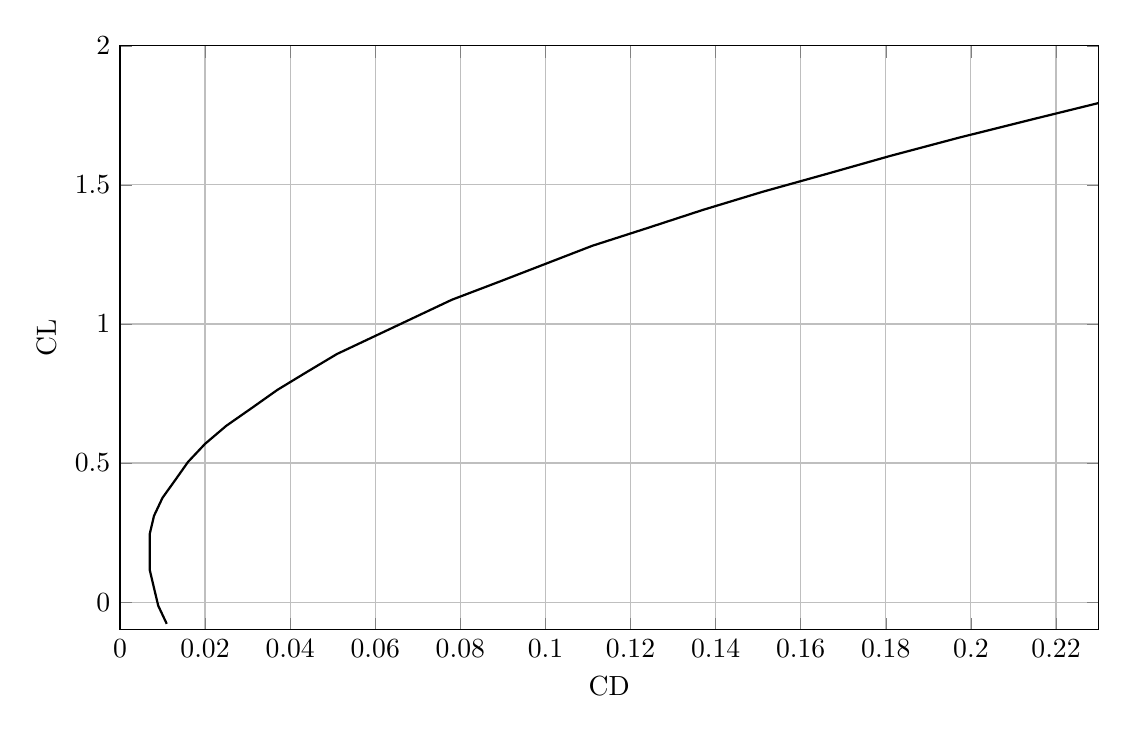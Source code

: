 %CD vs Alpha WING
\begin{tikzpicture}

\begin{axis}[
width=14.01cm,
height=9cm,
scaled ticks=false, tick label style={/pgf/number format/fixed},
xmin=0,
xmax=0.23,
xlabel={CD},
xmajorgrids,
ymin=-0.1,
ymax=2,
ylabel={CL},
ymajorgrids,
]

\addplot [
color=black,
thick
]
table[row sep=crcr]{
0.011	-0.078\\
0.009	-0.013\\
0.008	0.051\\
0.007	0.116\\
0.007	0.181\\
0.007	0.245\\
0.008	0.31\\
0.01	0.375\\
0.013	0.439\\
0.016	0.504\\
0.02	0.569\\
0.025	0.634\\
0.031	0.698\\
0.037	0.763\\
0.044	0.828\\
0.051	0.892\\
0.06	0.957\\
0.069	1.022\\
0.078	1.087\\
0.089	1.151\\
0.1	1.216\\
0.111	1.281\\
0.124	1.345\\
0.137	1.41\\
0.151	1.475\\
0.166	1.539\\
0.181	1.604\\
0.197	1.669\\
0.214	1.734\\
0.231	1.798\\
};
\end{axis}
\end{tikzpicture}%
